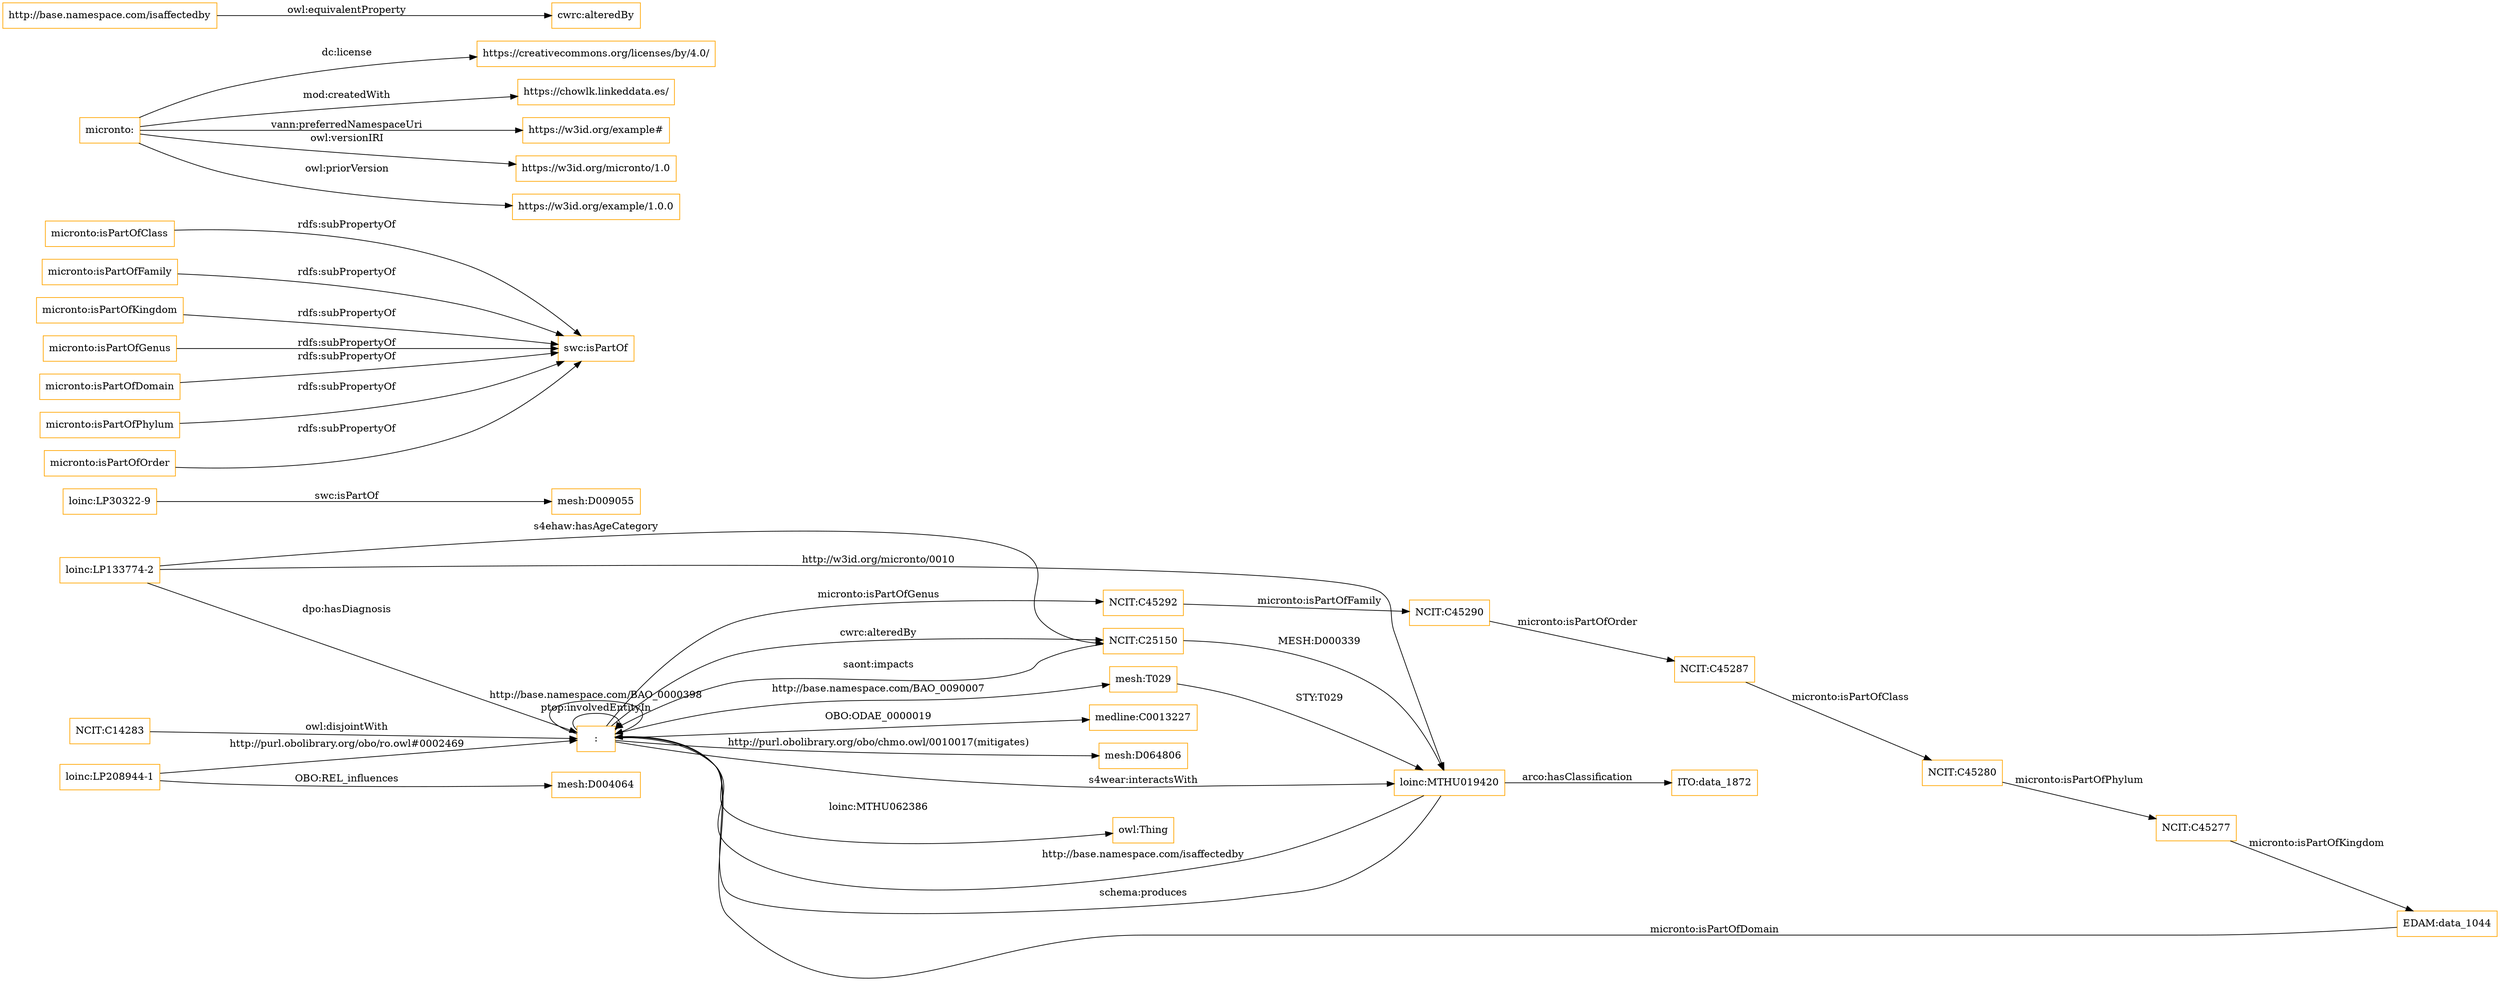 digraph ar2dtool_diagram { 
rankdir=LR;
size="1501"
node [shape = rectangle, color="orange"]; ":" "NCIT:C45292" "NCIT:C25150" ":" "loinc:LP30322-9" ":" ":" "mesh:T029" "NCIT:C14283" ":" ":" "NCIT:C45290" "mesh:D004064" ":" ":" "medline:C0013227" "NCIT:C45280" ":" ":" "NCIT:C45287" "mesh:D064806" "ITO:data_1872" "loinc:MTHU019420" ":" ":" "EDAM:data_1044" ":" ":" "loinc:LP133774-2" "loinc:LP208944-1" ":" "mesh:D009055" "NCIT:C45277" ; /*classes style*/
	"micronto:isPartOfClass" -> "swc:isPartOf" [ label = "rdfs:subPropertyOf" ];
	"micronto:isPartOfFamily" -> "swc:isPartOf" [ label = "rdfs:subPropertyOf" ];
	"micronto:isPartOfKingdom" -> "swc:isPartOf" [ label = "rdfs:subPropertyOf" ];
	"micronto:" -> "https://creativecommons.org/licenses/by/4.0/" [ label = "dc:license" ];
	"micronto:" -> "https://chowlk.linkeddata.es/" [ label = "mod:createdWith" ];
	"micronto:" -> "https://w3id.org/example#" [ label = "vann:preferredNamespaceUri" ];
	"micronto:" -> "https://w3id.org/micronto/1.0" [ label = "owl:versionIRI" ];
	"micronto:" -> "https://w3id.org/example/1.0.0" [ label = "owl:priorVersion" ];
	"NCIT:C14283" -> ":" [ label = "owl:disjointWith" ];
	"micronto:isPartOfGenus" -> "swc:isPartOf" [ label = "rdfs:subPropertyOf" ];
	"micronto:isPartOfDomain" -> "swc:isPartOf" [ label = "rdfs:subPropertyOf" ];
	"micronto:isPartOfPhylum" -> "swc:isPartOf" [ label = "rdfs:subPropertyOf" ];
	"http://base.namespace.com/isaffectedby" -> "cwrc:alteredBy" [ label = "owl:equivalentProperty" ];
	"micronto:isPartOfOrder" -> "swc:isPartOf" [ label = "rdfs:subPropertyOf" ];
	":" -> "NCIT:C25150" [ label = "cwrc:alteredBy" ];
	"loinc:LP133774-2" -> ":" [ label = "dpo:hasDiagnosis" ];
	"NCIT:C45290" -> "NCIT:C45287" [ label = "micronto:isPartOfOrder" ];
	"NCIT:C45277" -> "EDAM:data_1044" [ label = "micronto:isPartOfKingdom" ];
	"loinc:LP208944-1" -> ":" [ label = "http://purl.obolibrary.org/obo/ro.owl#0002469" ];
	"loinc:MTHU019420" -> ":" [ label = "http://base.namespace.com/isaffectedby" ];
	"loinc:MTHU019420" -> "ITO:data_1872" [ label = "arco:hasClassification" ];
	"NCIT:C45280" -> "NCIT:C45277" [ label = "micronto:isPartOfPhylum" ];
	"NCIT:C25150" -> ":" [ label = "saont:impacts" ];
	"EDAM:data_1044" -> ":" [ label = "micronto:isPartOfDomain" ];
	":" -> "mesh:D064806" [ label = "http://purl.obolibrary.org/obo/chmo.owl/0010017(mitigates)" ];
	"NCIT:C45292" -> "NCIT:C45290" [ label = "micronto:isPartOfFamily" ];
	"loinc:LP208944-1" -> "mesh:D004064" [ label = "OBO:REL_influences" ];
	"loinc:LP133774-2" -> "loinc:MTHU019420" [ label = "http://w3id.org/micronto/0010" ];
	":" -> "loinc:MTHU019420" [ label = "s4wear:interactsWith" ];
	":" -> ":" [ label = "ptop:involvedEntityIn" ];
	":" -> "owl:Thing" [ label = "loinc:MTHU062386" ];
	"loinc:LP30322-9" -> "mesh:D009055" [ label = "swc:isPartOf" ];
	"mesh:T029" -> "loinc:MTHU019420" [ label = "STY:T029" ];
	":" -> "mesh:T029" [ label = "http://base.namespace.com/BAO_0090007" ];
	"loinc:MTHU019420" -> ":" [ label = "schema:produces" ];
	":" -> "NCIT:C45292" [ label = "micronto:isPartOfGenus" ];
	"NCIT:C45287" -> "NCIT:C45280" [ label = "micronto:isPartOfClass" ];
	":" -> "medline:C0013227" [ label = "OBO:ODAE_0000019" ];
	"NCIT:C25150" -> "loinc:MTHU019420" [ label = "MESH:D000339" ];
	"loinc:LP133774-2" -> "NCIT:C25150" [ label = "s4ehaw:hasAgeCategory" ];
	":" -> ":" [ label = "http://base.namespace.com/BAO_0000398" ];

}

